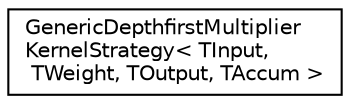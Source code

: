 digraph "Graphical Class Hierarchy"
{
 // LATEX_PDF_SIZE
  edge [fontname="Helvetica",fontsize="10",labelfontname="Helvetica",labelfontsize="10"];
  node [fontname="Helvetica",fontsize="10",shape=record];
  rankdir="LR";
  Node0 [label="GenericDepthfirstMultiplier\lKernelStrategy\< TInput,\l TWeight, TOutput, TAccum \>",height=0.2,width=0.4,color="black", fillcolor="white", style="filled",URL="$classarm__conv_1_1depthwise_1_1_generic_depthfirst_multiplier_kernel_strategy.xhtml",tooltip=" "];
}

